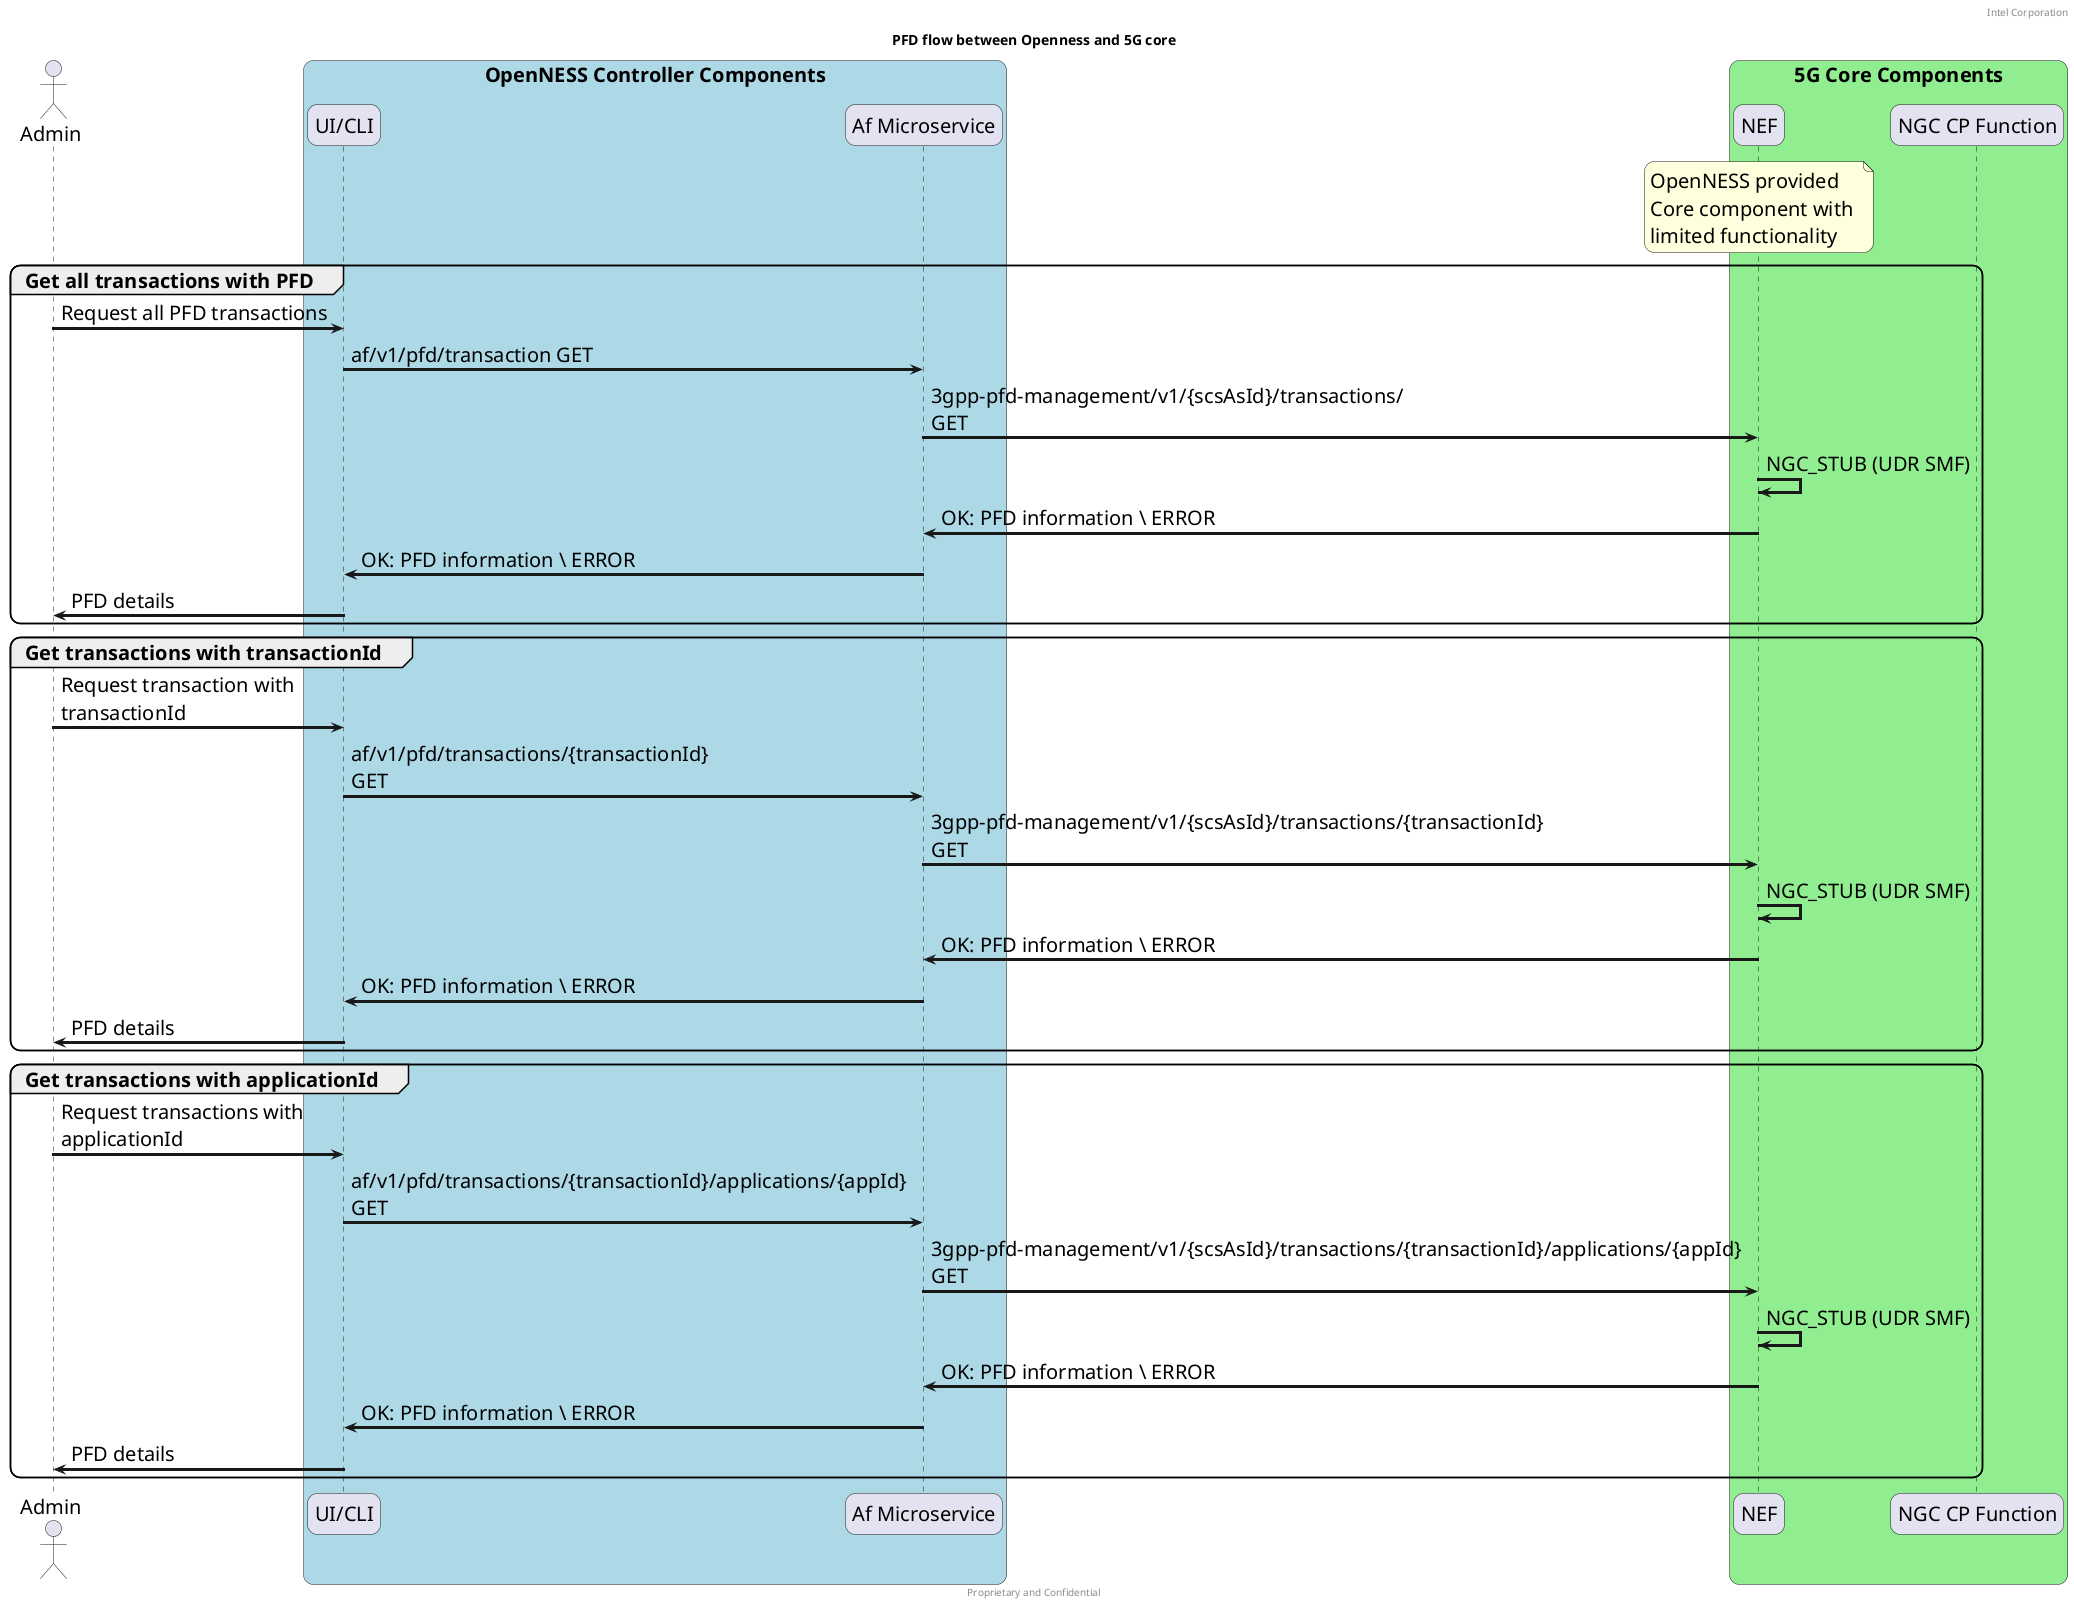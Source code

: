 @startuml
/' SPDX-License-Identifier: Apache-2.0
   Copyright (c) 2020 Intel Corporation
'/
skinparam monochrome false
skinparam roundcorner 20
skinparam defaultFontName "Intel Clear"
skinparam defaultFontSize 20
skinparam maxmessagesize 300
skinparam sequenceArrowThickness 3

header Intel Corporation
footer Proprietary and Confidential

title PFD flow between Openness and 5G core


actor Admin as user
participant "UI/CLI" as UI 
participant "Af Microservice" as AF 
participant "NEF" as NEF
participant "NGC CP Function" as 5GC

box "OpenNESS Controller Components" #LightBlue
	participant UI
    participant AF
end box

box "5G Core Components" #LightGreen
	participant NEF
    note over NEF 
        OpenNESS provided 
        Core component with 
        limited functionality
    end note    
    participant 5GC
end box

group Get all transactions with PFD
    user -> UI : Request all PFD transactions 
    UI -> AF : af/v1/pfd/transaction GET
    AF -> NEF : 3gpp-pfd-management/v1/{scsAsId}/transactions/ GET
    NEF -> NEF : NGC_STUB (UDR SMF)

    NEF -> AF : OK: PFD information \ ERROR 
    AF -> UI : OK: PFD information \ ERROR 
    UI -> user : PFD details
end

group Get transactions with transactionId
    user -> UI : Request transaction with transactionId
    UI -> AF : af/v1/pfd/transactions/{transactionId} GET
    AF -> NEF : 3gpp-pfd-management/v1/{scsAsId}/transactions/{transactionId} GET
    NEF -> NEF : NGC_STUB (UDR SMF)

    NEF -> AF : OK: PFD information \ ERROR 
    AF -> UI : OK: PFD information \ ERROR 
    UI -> user : PFD details
end

group Get transactions with applicationId
    user -> UI : Request transactions with applicationId
    UI -> AF : af/v1/pfd/transactions/{transactionId}/applications/{appId} GET
    AF -> NEF : 3gpp-pfd-management/v1/{scsAsId}/transactions/{transactionId}/applications/{appId} GET
    NEF -> NEF : NGC_STUB (UDR SMF)

    NEF -> AF : OK: PFD information \ ERROR 
    AF -> UI : OK: PFD information \ ERROR 
    UI -> user : PFD details
end

@enduml